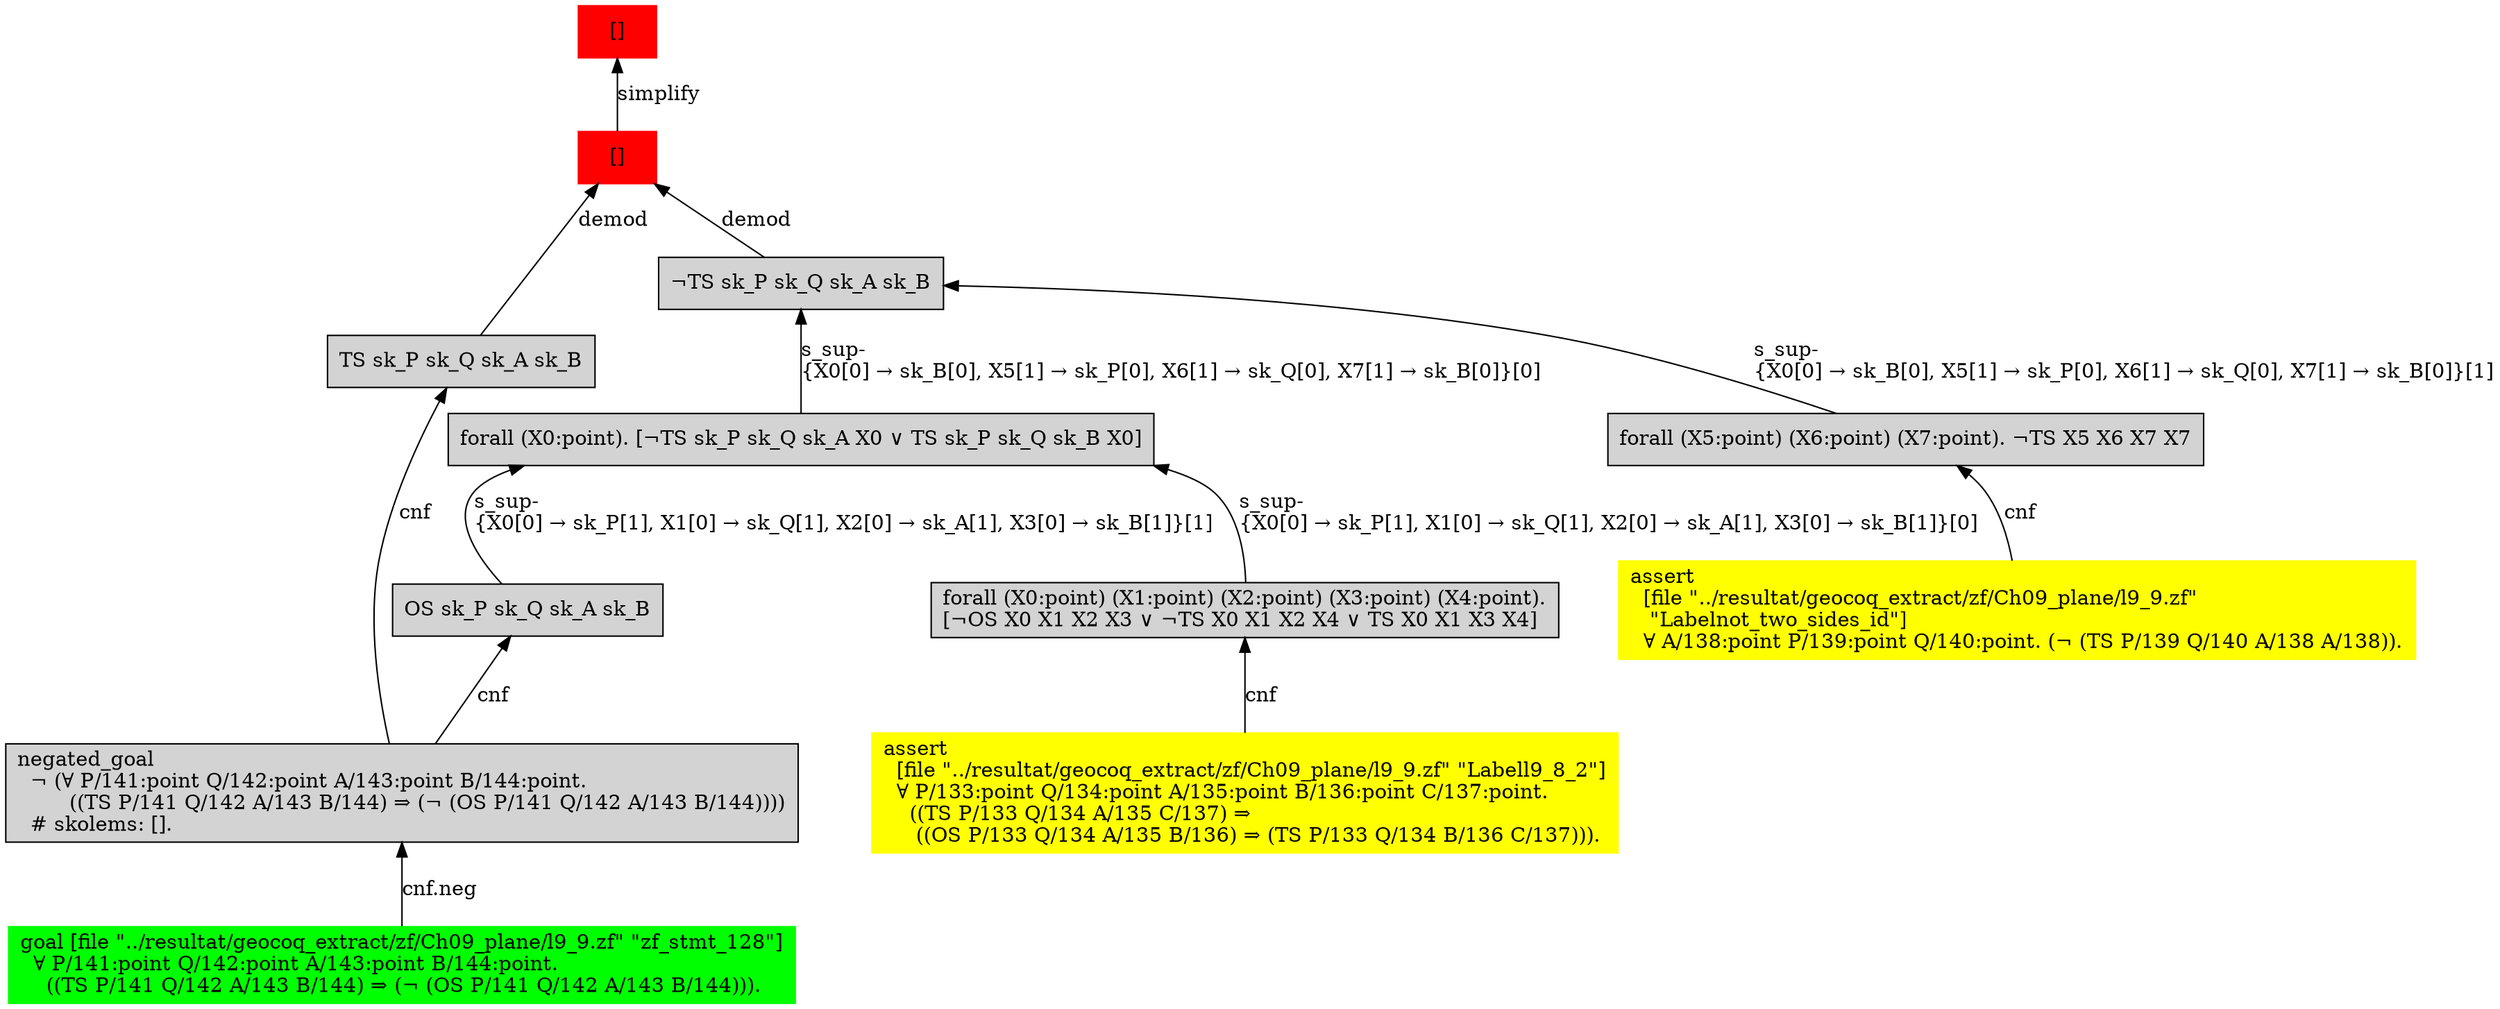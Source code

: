 digraph "unsat_graph" {
  vertex_0 [color=red, label="[]", shape=box, style=filled];
  vertex_0 -> vertex_1 [label="simplify", dir="back"];
  vertex_1 [color=red, label="[]", shape=box, style=filled];
  vertex_1 -> vertex_2 [label="demod", dir="back"];
  vertex_2 [shape=box, label="TS sk_P sk_Q sk_A sk_B\l", style=filled];
  vertex_2 -> vertex_3 [label="cnf", dir="back"];
  vertex_3 [shape=box, label="negated_goal\l  ¬ (∀ P/141:point Q/142:point A/143:point B/144:point.\l        ((TS P/141 Q/142 A/143 B/144) ⇒ (¬ (OS P/141 Q/142 A/143 B/144))))\l  # skolems: [].\l", style=filled];
  vertex_3 -> vertex_4 [label="cnf.neg", dir="back"];
  vertex_4 [color=green, shape=box, label="goal [file \"../resultat/geocoq_extract/zf/Ch09_plane/l9_9.zf\" \"zf_stmt_128\"]\l  ∀ P/141:point Q/142:point A/143:point B/144:point.\l    ((TS P/141 Q/142 A/143 B/144) ⇒ (¬ (OS P/141 Q/142 A/143 B/144))).\l", style=filled];
  vertex_1 -> vertex_5 [label="demod", dir="back"];
  vertex_5 [shape=box, label="¬TS sk_P sk_Q sk_A sk_B\l", style=filled];
  vertex_5 -> vertex_6 [label="s_sup-\l\{X0[0] → sk_B[0], X5[1] → sk_P[0], X6[1] → sk_Q[0], X7[1] → sk_B[0]\}[1]\l", dir="back"];
  vertex_6 [shape=box, label="forall (X5:point) (X6:point) (X7:point). ¬TS X5 X6 X7 X7\l", style=filled];
  vertex_6 -> vertex_7 [label="cnf", dir="back"];
  vertex_7 [color=yellow, shape=box, label="assert\l  [file \"../resultat/geocoq_extract/zf/Ch09_plane/l9_9.zf\" \l   \"Labelnot_two_sides_id\"]\l  ∀ A/138:point P/139:point Q/140:point. (¬ (TS P/139 Q/140 A/138 A/138)).\l", style=filled];
  vertex_5 -> vertex_8 [label="s_sup-\l\{X0[0] → sk_B[0], X5[1] → sk_P[0], X6[1] → sk_Q[0], X7[1] → sk_B[0]\}[0]\l", dir="back"];
  vertex_8 [shape=box, label="forall (X0:point). [¬TS sk_P sk_Q sk_A X0 ∨ TS sk_P sk_Q sk_B X0]\l", style=filled];
  vertex_8 -> vertex_9 [label="s_sup-\l\{X0[0] → sk_P[1], X1[0] → sk_Q[1], X2[0] → sk_A[1], X3[0] → sk_B[1]\}[0]\l", dir="back"];
  vertex_9 [shape=box, label="forall (X0:point) (X1:point) (X2:point) (X3:point) (X4:point).\l[¬OS X0 X1 X2 X3 ∨ ¬TS X0 X1 X2 X4 ∨ TS X0 X1 X3 X4]\l", style=filled];
  vertex_9 -> vertex_10 [label="cnf", dir="back"];
  vertex_10 [color=yellow, shape=box, label="assert\l  [file \"../resultat/geocoq_extract/zf/Ch09_plane/l9_9.zf\" \"Labell9_8_2\"]\l  ∀ P/133:point Q/134:point A/135:point B/136:point C/137:point.\l    ((TS P/133 Q/134 A/135 C/137) ⇒\l     ((OS P/133 Q/134 A/135 B/136) ⇒ (TS P/133 Q/134 B/136 C/137))).\l", style=filled];
  vertex_8 -> vertex_11 [label="s_sup-\l\{X0[0] → sk_P[1], X1[0] → sk_Q[1], X2[0] → sk_A[1], X3[0] → sk_B[1]\}[1]\l", dir="back"];
  vertex_11 [shape=box, label="OS sk_P sk_Q sk_A sk_B\l", style=filled];
  vertex_11 -> vertex_3 [label="cnf", dir="back"];
  }


